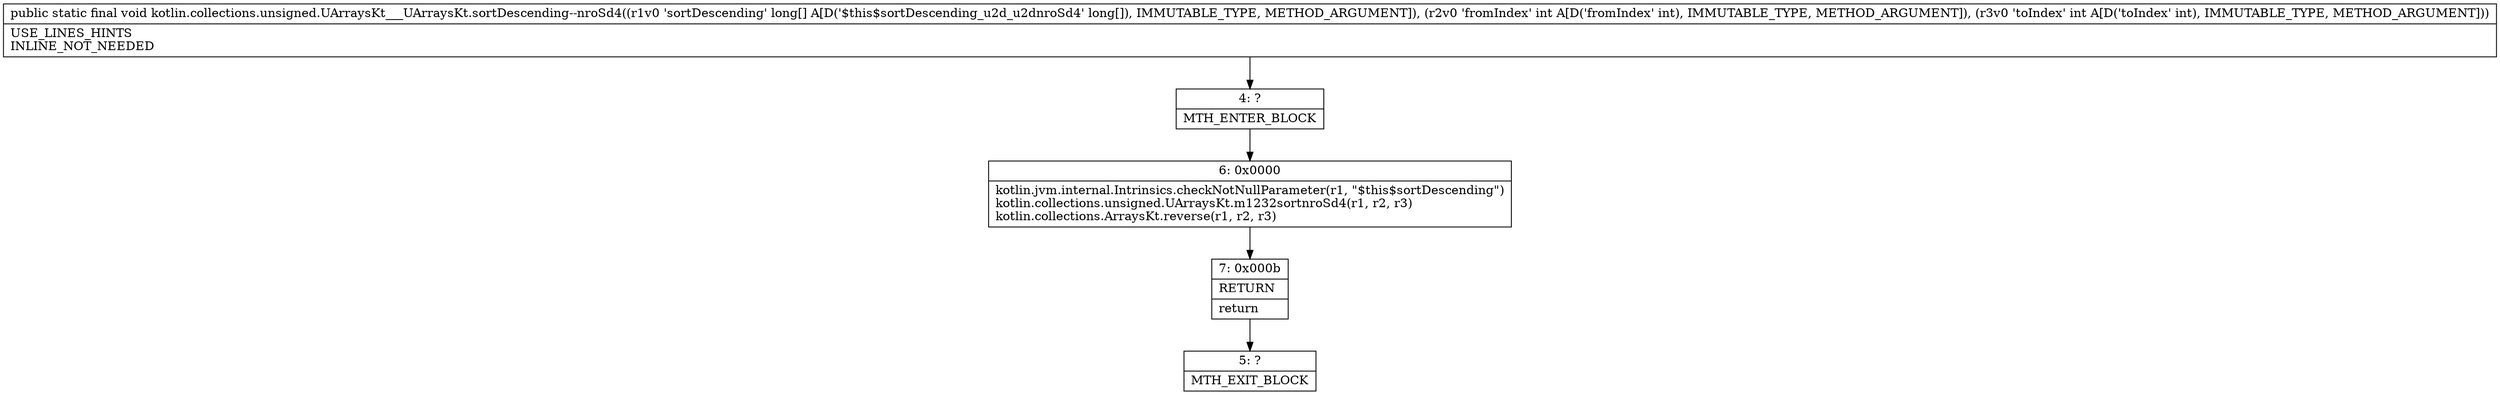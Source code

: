 digraph "CFG forkotlin.collections.unsigned.UArraysKt___UArraysKt.sortDescending\-\-nroSd4([JII)V" {
Node_4 [shape=record,label="{4\:\ ?|MTH_ENTER_BLOCK\l}"];
Node_6 [shape=record,label="{6\:\ 0x0000|kotlin.jvm.internal.Intrinsics.checkNotNullParameter(r1, \"$this$sortDescending\")\lkotlin.collections.unsigned.UArraysKt.m1232sortnroSd4(r1, r2, r3)\lkotlin.collections.ArraysKt.reverse(r1, r2, r3)\l}"];
Node_7 [shape=record,label="{7\:\ 0x000b|RETURN\l|return\l}"];
Node_5 [shape=record,label="{5\:\ ?|MTH_EXIT_BLOCK\l}"];
MethodNode[shape=record,label="{public static final void kotlin.collections.unsigned.UArraysKt___UArraysKt.sortDescending\-\-nroSd4((r1v0 'sortDescending' long[] A[D('$this$sortDescending_u2d_u2dnroSd4' long[]), IMMUTABLE_TYPE, METHOD_ARGUMENT]), (r2v0 'fromIndex' int A[D('fromIndex' int), IMMUTABLE_TYPE, METHOD_ARGUMENT]), (r3v0 'toIndex' int A[D('toIndex' int), IMMUTABLE_TYPE, METHOD_ARGUMENT]))  | USE_LINES_HINTS\lINLINE_NOT_NEEDED\l}"];
MethodNode -> Node_4;Node_4 -> Node_6;
Node_6 -> Node_7;
Node_7 -> Node_5;
}


